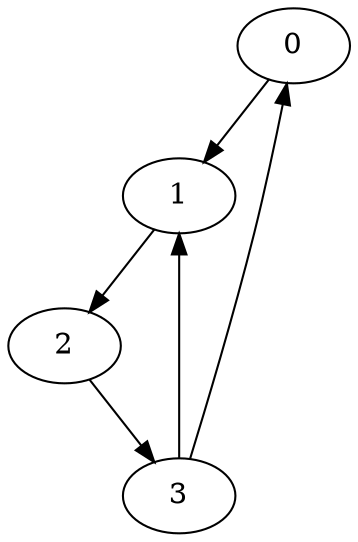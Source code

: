 digraph G {
	0;
	1;
	2;
	3;
	0 -> 1 [village=Berlin; name=Valley_Road; heightLimit=3; weight=10; primaryType=mainStreet; secondaryType=none;];
	1 -> 2 [village=Berlin; name=Linden_Avenue; heightLimit=3; weight=10; primaryType=mainStreet; secondaryType=none;];
	2 -> 3 [village=Berlin; name=Beech_Way; heightLimit=3; weight=10; primaryType=sideStreet; secondaryType=none;];
	3 -> 0 [village=Berlin; name=Rose_Street; heightLimit=3; weight=20; primaryType=mainStreet; secondaryType=none;];
	3 -> 1 [village=Berlin; name=Maple_Way; heightLimit=3; weight=40; primaryType=mainStreet; secondaryType=none;];
}